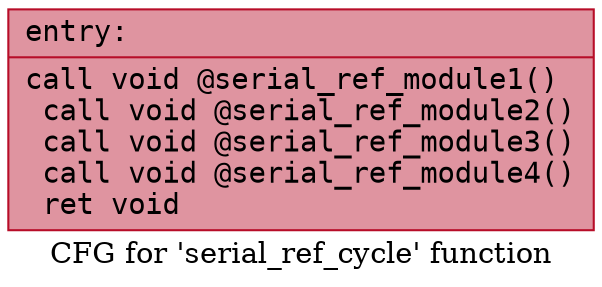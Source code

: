 digraph "CFG for 'serial_ref_cycle' function" {
	label="CFG for 'serial_ref_cycle' function";

	Node0x5567ef592e60 [shape=record,color="#b70d28ff", style=filled, fillcolor="#b70d2870" fontname="Courier",label="{entry:\l|  call void @serial_ref_module1()\l  call void @serial_ref_module2()\l  call void @serial_ref_module3()\l  call void @serial_ref_module4()\l  ret void\l}"];
}
